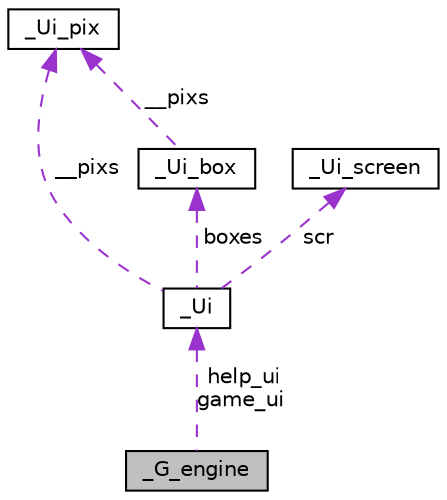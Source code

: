 digraph "_G_engine"
{
  edge [fontname="Helvetica",fontsize="10",labelfontname="Helvetica",labelfontsize="10"];
  node [fontname="Helvetica",fontsize="10",shape=record];
  Node1 [label="_G_engine",height=0.2,width=0.4,color="black", fillcolor="grey75", style="filled", fontcolor="black"];
  Node2 -> Node1 [dir="back",color="darkorchid3",fontsize="10",style="dashed",label=" help_ui\ngame_ui" ,fontname="Helvetica"];
  Node2 [label="_Ui",height=0.2,width=0.4,color="black", fillcolor="white", style="filled",URL="$struct__Ui.html",tooltip="Main UI structure. "];
  Node3 -> Node2 [dir="back",color="darkorchid3",fontsize="10",style="dashed",label=" boxes" ,fontname="Helvetica"];
  Node3 [label="_Ui_box",height=0.2,width=0.4,color="black", fillcolor="white", style="filled",URL="$struct__Ui__box.html",tooltip="Main box structure. "];
  Node4 -> Node3 [dir="back",color="darkorchid3",fontsize="10",style="dashed",label=" __pixs" ,fontname="Helvetica"];
  Node4 [label="_Ui_pix",height=0.2,width=0.4,color="black", fillcolor="white", style="filled",URL="$struct__Ui__pix.html",tooltip="Basic pixel structure. "];
  Node5 -> Node2 [dir="back",color="darkorchid3",fontsize="10",style="dashed",label=" scr" ,fontname="Helvetica"];
  Node5 [label="_Ui_screen",height=0.2,width=0.4,color="black", fillcolor="white", style="filled",URL="$struct__Ui__screen.html",tooltip="Main UI screen structure. "];
  Node4 -> Node2 [dir="back",color="darkorchid3",fontsize="10",style="dashed",label=" __pixs" ,fontname="Helvetica"];
}

